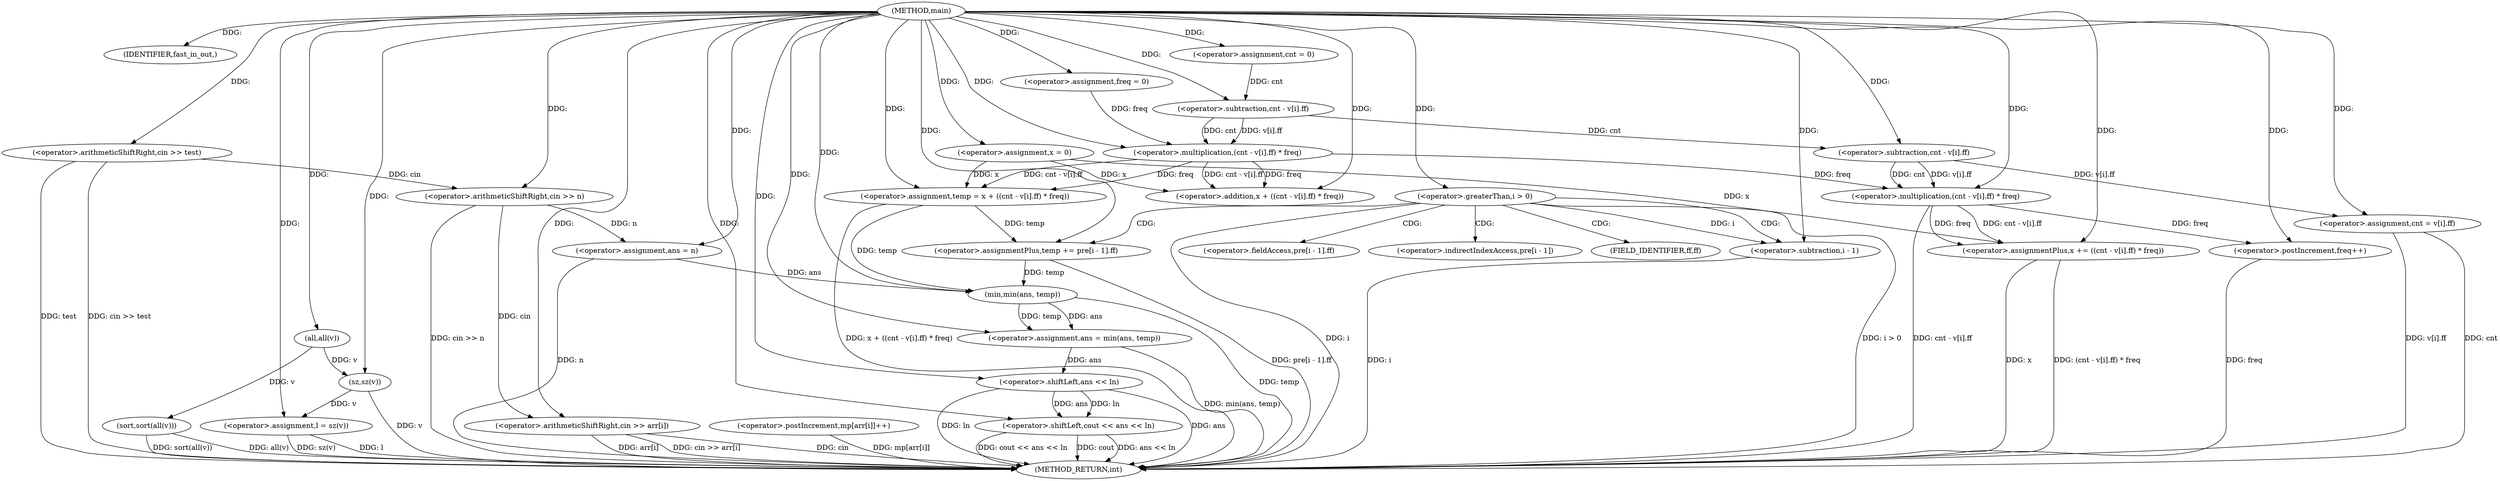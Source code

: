digraph "main" {  
"1000155" [label = "(METHOD,main)" ]
"1000270" [label = "(METHOD_RETURN,int)" ]
"1000157" [label = "(IDENTIFIER,fast_in_out,)" ]
"1000159" [label = "(<operator>.arithmeticShiftRight,cin >> test)" ]
"1000164" [label = "(<operator>.arithmeticShiftRight,cin >> n)" ]
"1000184" [label = "(sort,sort(all(v)))" ]
"1000188" [label = "(<operator>.assignment,l = sz(v))" ]
"1000196" [label = "(<operator>.assignment,ans = n)" ]
"1000200" [label = "(<operator>.assignment,cnt = 0)" ]
"1000204" [label = "(<operator>.assignment,freq = 0)" ]
"1000208" [label = "(<operator>.assignment,x = 0)" ]
"1000265" [label = "(<operator>.shiftLeft,cout << ans << ln)" ]
"1000169" [label = "(<operator>.arithmeticShiftRight,cin >> arr[i])" ]
"1000174" [label = "(<operator>.postIncrement,mp[arr[i]]++)" ]
"1000213" [label = "(<operator>.assignment,temp = x + ((cnt - v[i].ff) * freq))" ]
"1000240" [label = "(<operator>.assignment,ans = min(ans, temp))" ]
"1000245" [label = "(<operator>.assignmentPlus,x += ((cnt - v[i].ff) * freq))" ]
"1000256" [label = "(<operator>.postIncrement,freq++)" ]
"1000258" [label = "(<operator>.assignment,cnt = v[i].ff)" ]
"1000185" [label = "(all,all(v))" ]
"1000190" [label = "(sz,sz(v))" ]
"1000227" [label = "(<operator>.greaterThan,i > 0)" ]
"1000267" [label = "(<operator>.shiftLeft,ans << ln)" ]
"1000215" [label = "(<operator>.addition,x + ((cnt - v[i].ff) * freq))" ]
"1000231" [label = "(<operator>.assignmentPlus,temp += pre[i - 1].ff)" ]
"1000242" [label = "(min,min(ans, temp))" ]
"1000247" [label = "(<operator>.multiplication,(cnt - v[i].ff) * freq)" ]
"1000217" [label = "(<operator>.multiplication,(cnt - v[i].ff) * freq)" ]
"1000248" [label = "(<operator>.subtraction,cnt - v[i].ff)" ]
"1000218" [label = "(<operator>.subtraction,cnt - v[i].ff)" ]
"1000236" [label = "(<operator>.subtraction,i - 1)" ]
"1000233" [label = "(<operator>.fieldAccess,pre[i - 1].ff)" ]
"1000234" [label = "(<operator>.indirectIndexAccess,pre[i - 1])" ]
"1000239" [label = "(FIELD_IDENTIFIER,ff,ff)" ]
  "1000159" -> "1000270"  [ label = "DDG: test"] 
  "1000159" -> "1000270"  [ label = "DDG: cin >> test"] 
  "1000164" -> "1000270"  [ label = "DDG: cin >> n"] 
  "1000169" -> "1000270"  [ label = "DDG: cin"] 
  "1000169" -> "1000270"  [ label = "DDG: arr[i]"] 
  "1000169" -> "1000270"  [ label = "DDG: cin >> arr[i]"] 
  "1000174" -> "1000270"  [ label = "DDG: mp[arr[i]]"] 
  "1000184" -> "1000270"  [ label = "DDG: all(v)"] 
  "1000184" -> "1000270"  [ label = "DDG: sort(all(v))"] 
  "1000188" -> "1000270"  [ label = "DDG: l"] 
  "1000190" -> "1000270"  [ label = "DDG: v"] 
  "1000188" -> "1000270"  [ label = "DDG: sz(v)"] 
  "1000196" -> "1000270"  [ label = "DDG: n"] 
  "1000213" -> "1000270"  [ label = "DDG: x + ((cnt - v[i].ff) * freq)"] 
  "1000227" -> "1000270"  [ label = "DDG: i"] 
  "1000227" -> "1000270"  [ label = "DDG: i > 0"] 
  "1000236" -> "1000270"  [ label = "DDG: i"] 
  "1000231" -> "1000270"  [ label = "DDG: pre[i - 1].ff"] 
  "1000242" -> "1000270"  [ label = "DDG: temp"] 
  "1000240" -> "1000270"  [ label = "DDG: min(ans, temp)"] 
  "1000245" -> "1000270"  [ label = "DDG: x"] 
  "1000247" -> "1000270"  [ label = "DDG: cnt - v[i].ff"] 
  "1000245" -> "1000270"  [ label = "DDG: (cnt - v[i].ff) * freq"] 
  "1000256" -> "1000270"  [ label = "DDG: freq"] 
  "1000258" -> "1000270"  [ label = "DDG: cnt"] 
  "1000258" -> "1000270"  [ label = "DDG: v[i].ff"] 
  "1000267" -> "1000270"  [ label = "DDG: ans"] 
  "1000265" -> "1000270"  [ label = "DDG: ans << ln"] 
  "1000265" -> "1000270"  [ label = "DDG: cout << ans << ln"] 
  "1000267" -> "1000270"  [ label = "DDG: ln"] 
  "1000265" -> "1000270"  [ label = "DDG: cout"] 
  "1000155" -> "1000157"  [ label = "DDG: "] 
  "1000155" -> "1000159"  [ label = "DDG: "] 
  "1000190" -> "1000188"  [ label = "DDG: v"] 
  "1000164" -> "1000196"  [ label = "DDG: n"] 
  "1000155" -> "1000196"  [ label = "DDG: "] 
  "1000155" -> "1000200"  [ label = "DDG: "] 
  "1000155" -> "1000204"  [ label = "DDG: "] 
  "1000155" -> "1000208"  [ label = "DDG: "] 
  "1000159" -> "1000164"  [ label = "DDG: cin"] 
  "1000155" -> "1000164"  [ label = "DDG: "] 
  "1000185" -> "1000184"  [ label = "DDG: v"] 
  "1000155" -> "1000188"  [ label = "DDG: "] 
  "1000208" -> "1000213"  [ label = "DDG: x"] 
  "1000155" -> "1000213"  [ label = "DDG: "] 
  "1000217" -> "1000213"  [ label = "DDG: cnt - v[i].ff"] 
  "1000217" -> "1000213"  [ label = "DDG: freq"] 
  "1000242" -> "1000240"  [ label = "DDG: ans"] 
  "1000242" -> "1000240"  [ label = "DDG: temp"] 
  "1000247" -> "1000245"  [ label = "DDG: freq"] 
  "1000247" -> "1000245"  [ label = "DDG: cnt - v[i].ff"] 
  "1000248" -> "1000258"  [ label = "DDG: v[i].ff"] 
  "1000155" -> "1000265"  [ label = "DDG: "] 
  "1000267" -> "1000265"  [ label = "DDG: ln"] 
  "1000267" -> "1000265"  [ label = "DDG: ans"] 
  "1000164" -> "1000169"  [ label = "DDG: cin"] 
  "1000155" -> "1000169"  [ label = "DDG: "] 
  "1000155" -> "1000185"  [ label = "DDG: "] 
  "1000185" -> "1000190"  [ label = "DDG: v"] 
  "1000155" -> "1000190"  [ label = "DDG: "] 
  "1000155" -> "1000240"  [ label = "DDG: "] 
  "1000155" -> "1000245"  [ label = "DDG: "] 
  "1000208" -> "1000245"  [ label = "DDG: x"] 
  "1000247" -> "1000256"  [ label = "DDG: freq"] 
  "1000155" -> "1000256"  [ label = "DDG: "] 
  "1000155" -> "1000258"  [ label = "DDG: "] 
  "1000240" -> "1000267"  [ label = "DDG: ans"] 
  "1000155" -> "1000267"  [ label = "DDG: "] 
  "1000208" -> "1000215"  [ label = "DDG: x"] 
  "1000155" -> "1000215"  [ label = "DDG: "] 
  "1000217" -> "1000215"  [ label = "DDG: cnt - v[i].ff"] 
  "1000217" -> "1000215"  [ label = "DDG: freq"] 
  "1000155" -> "1000227"  [ label = "DDG: "] 
  "1000196" -> "1000242"  [ label = "DDG: ans"] 
  "1000155" -> "1000242"  [ label = "DDG: "] 
  "1000213" -> "1000242"  [ label = "DDG: temp"] 
  "1000231" -> "1000242"  [ label = "DDG: temp"] 
  "1000248" -> "1000247"  [ label = "DDG: v[i].ff"] 
  "1000248" -> "1000247"  [ label = "DDG: cnt"] 
  "1000217" -> "1000247"  [ label = "DDG: freq"] 
  "1000155" -> "1000247"  [ label = "DDG: "] 
  "1000218" -> "1000217"  [ label = "DDG: v[i].ff"] 
  "1000218" -> "1000217"  [ label = "DDG: cnt"] 
  "1000204" -> "1000217"  [ label = "DDG: freq"] 
  "1000155" -> "1000217"  [ label = "DDG: "] 
  "1000213" -> "1000231"  [ label = "DDG: temp"] 
  "1000155" -> "1000231"  [ label = "DDG: "] 
  "1000218" -> "1000248"  [ label = "DDG: cnt"] 
  "1000155" -> "1000248"  [ label = "DDG: "] 
  "1000200" -> "1000218"  [ label = "DDG: cnt"] 
  "1000155" -> "1000218"  [ label = "DDG: "] 
  "1000227" -> "1000236"  [ label = "DDG: i"] 
  "1000155" -> "1000236"  [ label = "DDG: "] 
  "1000227" -> "1000231"  [ label = "CDG: "] 
  "1000227" -> "1000236"  [ label = "CDG: "] 
  "1000227" -> "1000239"  [ label = "CDG: "] 
  "1000227" -> "1000234"  [ label = "CDG: "] 
  "1000227" -> "1000233"  [ label = "CDG: "] 
}
